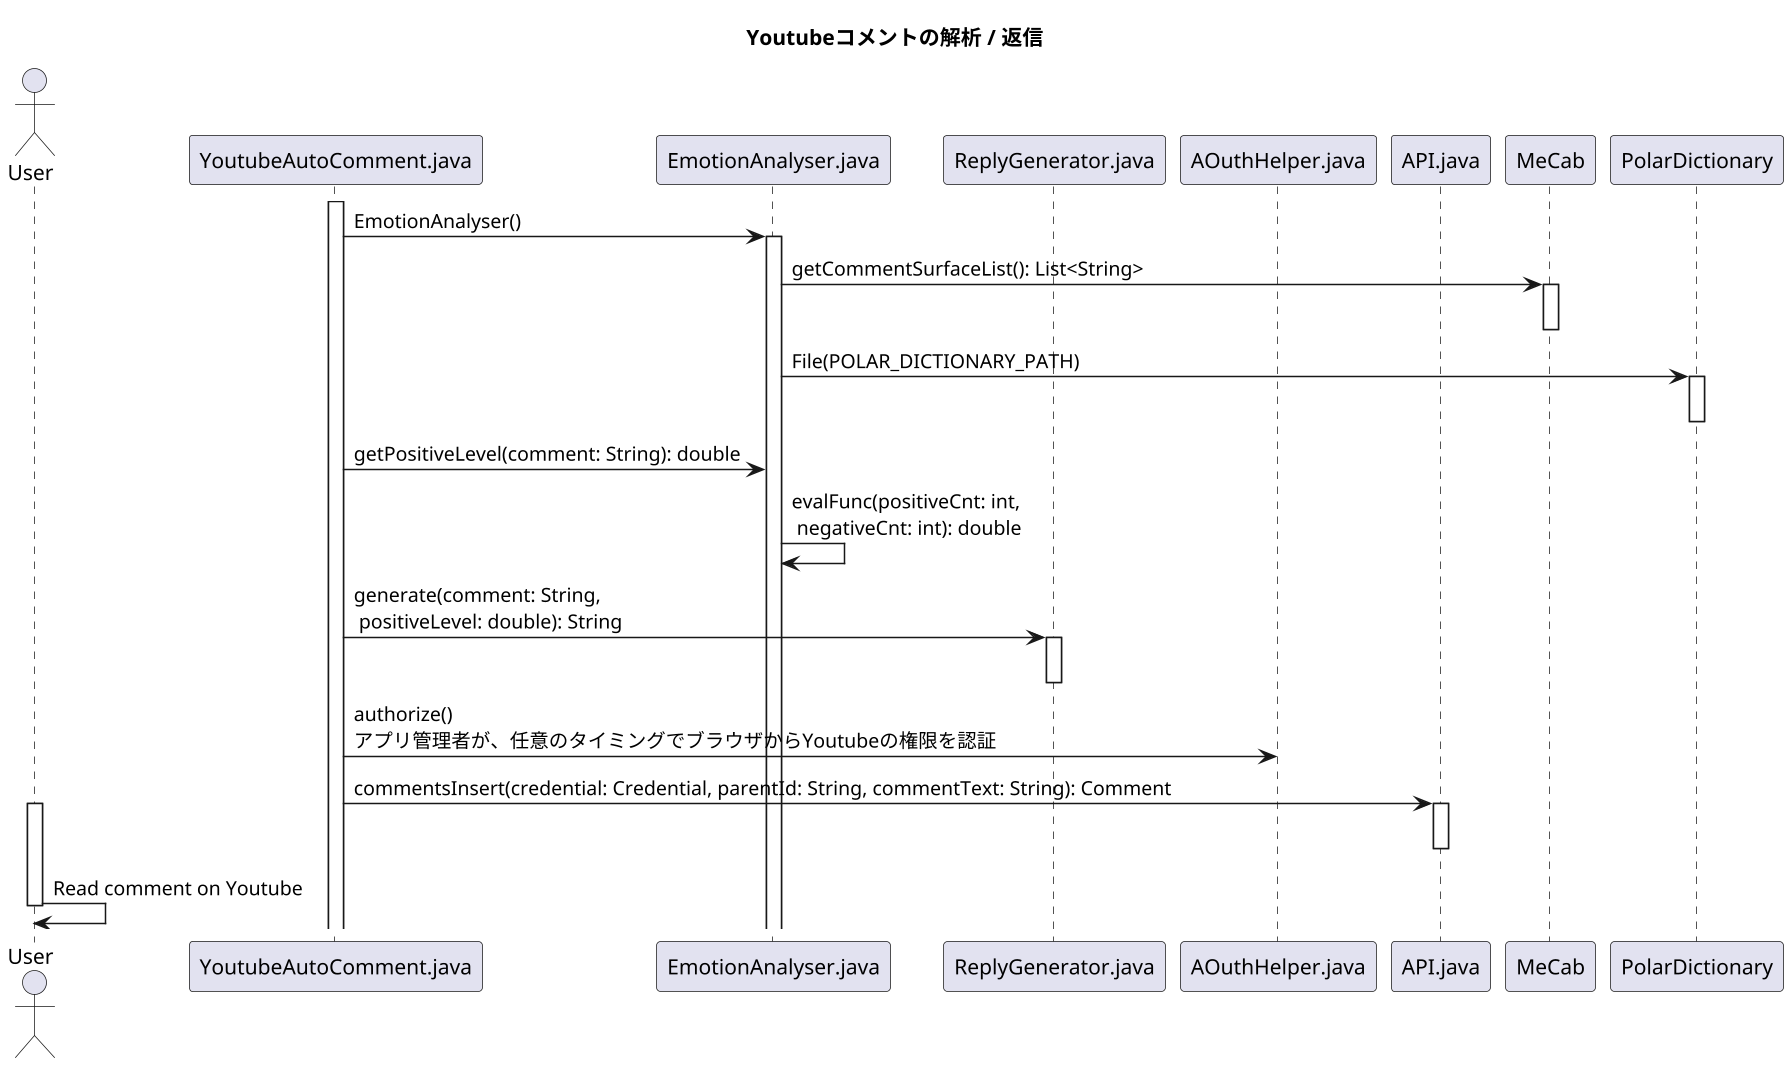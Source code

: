 ' @file      YoutubeAutoComment_SequenceDiagram_CommentAnalyser.pu
' @brief     高度情報演習2B プロジェクト計画書のシーケンス図の出力用ファイル（コメント解析パート）
' @note      java -jar plantuml.jar -graphvizdot C:\Graphviz\bin\dot.exe -charset UTF-8 .\*.pu
' @auther    AL18036 Kataoka Nagi
' @date      2021-01-05 06:05:48
' $Version   1.2
' $Revision  1.0
' @par       修正点：commentsInsert()の引数
' @see       https://qiita.com/opengl-8080/items/98c510b8ca060bdd2ea3

''''''''''''''''''''''''''''''''''''''''''''''''''''''''''''''''''''''''''''''''

@startuml out/SequenceDiagram_CommentAnalyser.png
scale 1.5
skinparam DefaultFontName メイリオ
' 可視性の変更
skinparam classAttributeIconSize 0

''''''''''''''''''''''''''''''''''''''''''''''''''

title
**Youtubeコメントの解析 / 返信**
end title

''''''''''''''''''''''''''''''''''''''''''''''''''''''''''''''''''''''''''''''''

actor User
participant YoutubeAutoComment.java
participant EmotionAnalyser.java
participant ReplyGenerator.java
participant AOuthHelper.java
participant API.java
participant MeCab
participant PolarDictionary

''''''''''''''''''''''''''''''''''''''''''''''''''''''''''''''''''''''''''''''''
activate YoutubeAutoComment.java
YoutubeAutoComment.java -> EmotionAnalyser.java: EmotionAnalyser()
activate EmotionAnalyser.java

''''''''''''''''''''''''''''''''''''''''''''''''''

EmotionAnalyser.java -> MeCab: getCommentSurfaceList(): List<String> 
' EmotionAnalyser.java -> MeCab: exec(String: mecabCommand): Process
activate MeCab
deactivate MeCab

''''''''''''''''''''''''''''''''''''''''''''''''''

EmotionAnalyser.java -> PolarDictionary: File(POLAR_DICTIONARY_PATH)
activate PolarDictionary
deactivate PolarDictionary

''''''''''''''''''''''''''''''''''''''''''''''''''

YoutubeAutoComment.java -> EmotionAnalyser.java: getPositiveLevel(comment: String): double
EmotionAnalyser.java -> EmotionAnalyser.java: evalFunc(positiveCnt: int,\n negativeCnt: int): double

''''''''''''''''''''''''''''''''''''''''''''''''''

YoutubeAutoComment.java -> ReplyGenerator.java: generate(comment: String,\n positiveLevel: double): String
activate ReplyGenerator.java
deactivate ReplyGenerator.java

''''''''''''''''''''''''''''''''''''''''''''''''''

YoutubeAutoComment.java -> AOuthHelper.java: authorize()\nアプリ管理者が、任意のタイミングでブラウザからYoutubeの権限を認証

''''''''''''''''''''''''''''''''''''''''''''''''''

YoutubeAutoComment.java -> API.java:  commentsInsert(credential: Credential, parentId: String, commentText: String): Comment
activate API.java
deactivate API.java

''''''''''''''''''''''''''''''''''''''''''''''''''

activate User
User -> User: Read comment on Youtube
deactivate User

@enduml
